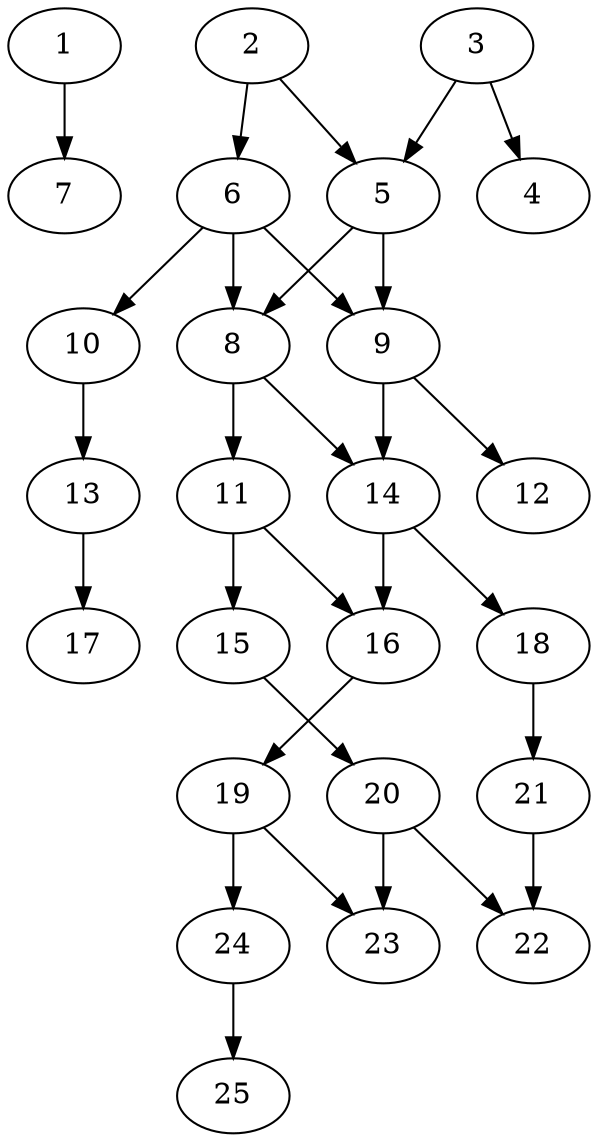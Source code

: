 // DAG automatically generated by daggen at Thu Oct  3 14:00:40 2019
// ./daggen --dot -n 25 --ccr 0.4 --fat 0.5 --regular 0.5 --density 0.5 --mindata 5242880 --maxdata 52428800 
digraph G {
  1 [size="111680000", alpha="0.10", expect_size="44672000"] 
  1 -> 7 [size ="44672000"]
  2 [size="65113600", alpha="0.09", expect_size="26045440"] 
  2 -> 5 [size ="26045440"]
  2 -> 6 [size ="26045440"]
  3 [size="56581120", alpha="0.11", expect_size="22632448"] 
  3 -> 4 [size ="22632448"]
  3 -> 5 [size ="22632448"]
  4 [size="109158400", alpha="0.04", expect_size="43663360"] 
  5 [size="49131520", alpha="0.17", expect_size="19652608"] 
  5 -> 8 [size ="19652608"]
  5 -> 9 [size ="19652608"]
  6 [size="129502720", alpha="0.20", expect_size="51801088"] 
  6 -> 8 [size ="51801088"]
  6 -> 9 [size ="51801088"]
  6 -> 10 [size ="51801088"]
  7 [size="84385280", alpha="0.05", expect_size="33754112"] 
  8 [size="113912320", alpha="0.14", expect_size="45564928"] 
  8 -> 11 [size ="45564928"]
  8 -> 14 [size ="45564928"]
  9 [size="76508160", alpha="0.05", expect_size="30603264"] 
  9 -> 12 [size ="30603264"]
  9 -> 14 [size ="30603264"]
  10 [size="22090240", alpha="0.15", expect_size="8836096"] 
  10 -> 13 [size ="8836096"]
  11 [size="108047360", alpha="0.14", expect_size="43218944"] 
  11 -> 15 [size ="43218944"]
  11 -> 16 [size ="43218944"]
  12 [size="48627200", alpha="0.09", expect_size="19450880"] 
  13 [size="100695040", alpha="0.20", expect_size="40278016"] 
  13 -> 17 [size ="40278016"]
  14 [size="50206720", alpha="0.16", expect_size="20082688"] 
  14 -> 16 [size ="20082688"]
  14 -> 18 [size ="20082688"]
  15 [size="71792640", alpha="0.17", expect_size="28717056"] 
  15 -> 20 [size ="28717056"]
  16 [size="56921600", alpha="0.15", expect_size="22768640"] 
  16 -> 19 [size ="22768640"]
  17 [size="55498240", alpha="0.04", expect_size="22199296"] 
  18 [size="82636800", alpha="0.06", expect_size="33054720"] 
  18 -> 21 [size ="33054720"]
  19 [size="50140160", alpha="0.13", expect_size="20056064"] 
  19 -> 23 [size ="20056064"]
  19 -> 24 [size ="20056064"]
  20 [size="81433600", alpha="0.09", expect_size="32573440"] 
  20 -> 22 [size ="32573440"]
  20 -> 23 [size ="32573440"]
  21 [size="52782080", alpha="0.01", expect_size="21112832"] 
  21 -> 22 [size ="21112832"]
  22 [size="20065280", alpha="0.01", expect_size="8026112"] 
  23 [size="75089920", alpha="0.10", expect_size="30035968"] 
  24 [size="72483840", alpha="0.14", expect_size="28993536"] 
  24 -> 25 [size ="28993536"]
  25 [size="46991360", alpha="0.05", expect_size="18796544"] 
}
